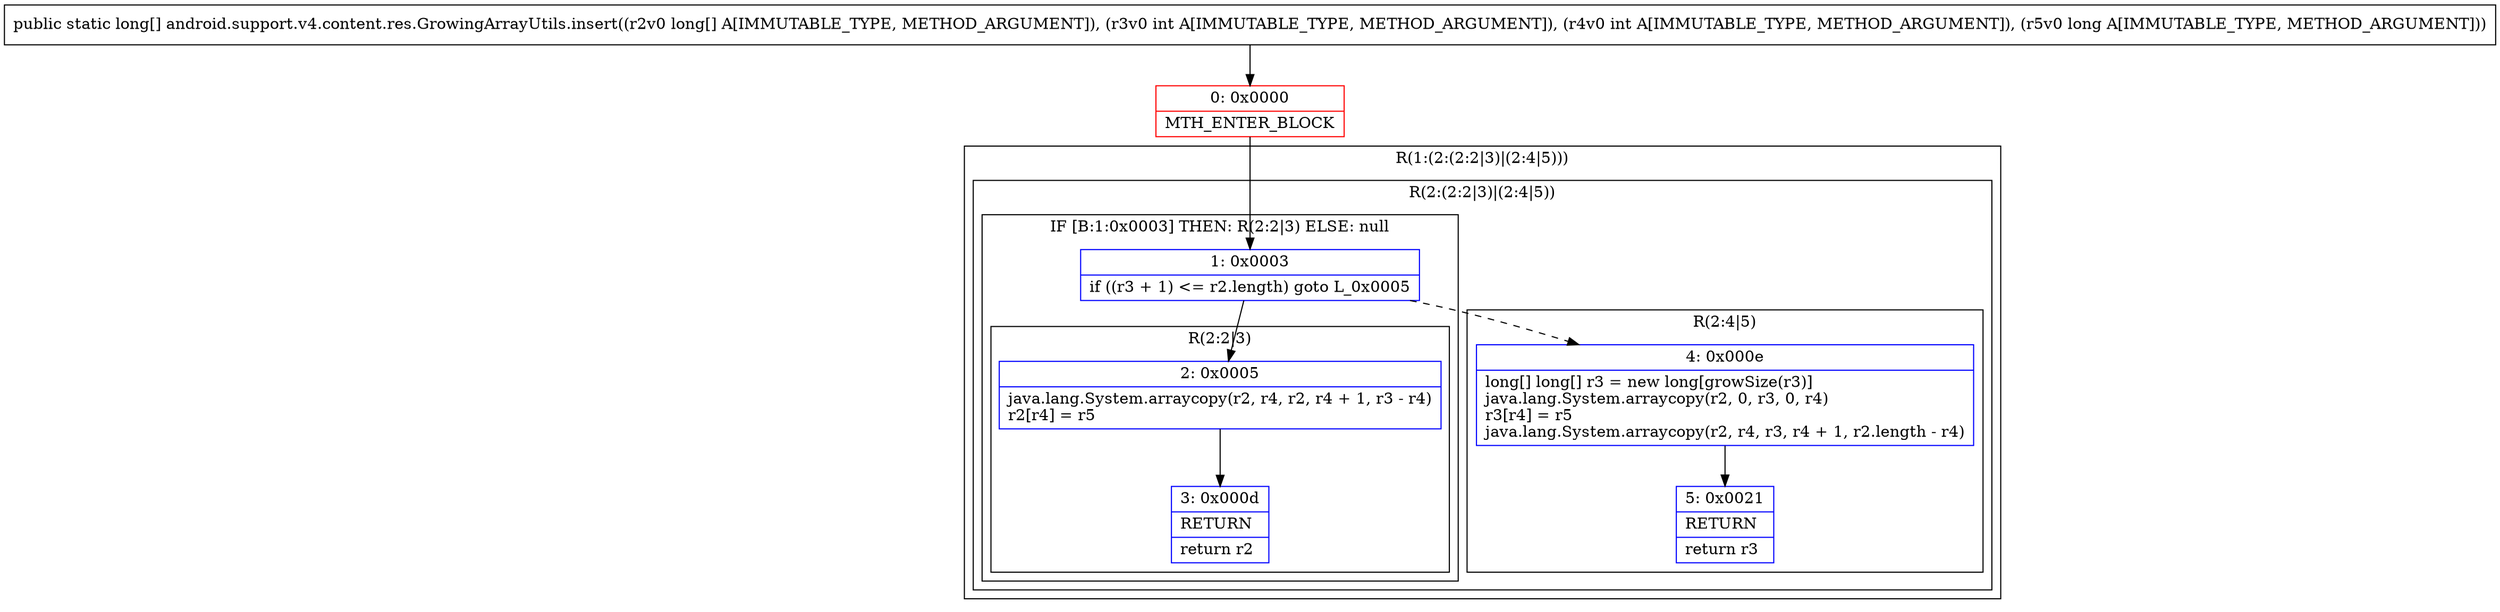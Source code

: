 digraph "CFG forandroid.support.v4.content.res.GrowingArrayUtils.insert([JIIJ)[J" {
subgraph cluster_Region_1609810674 {
label = "R(1:(2:(2:2|3)|(2:4|5)))";
node [shape=record,color=blue];
subgraph cluster_Region_1544402249 {
label = "R(2:(2:2|3)|(2:4|5))";
node [shape=record,color=blue];
subgraph cluster_IfRegion_1502399483 {
label = "IF [B:1:0x0003] THEN: R(2:2|3) ELSE: null";
node [shape=record,color=blue];
Node_1 [shape=record,label="{1\:\ 0x0003|if ((r3 + 1) \<= r2.length) goto L_0x0005\l}"];
subgraph cluster_Region_1865966268 {
label = "R(2:2|3)";
node [shape=record,color=blue];
Node_2 [shape=record,label="{2\:\ 0x0005|java.lang.System.arraycopy(r2, r4, r2, r4 + 1, r3 \- r4)\lr2[r4] = r5\l}"];
Node_3 [shape=record,label="{3\:\ 0x000d|RETURN\l|return r2\l}"];
}
}
subgraph cluster_Region_1111392803 {
label = "R(2:4|5)";
node [shape=record,color=blue];
Node_4 [shape=record,label="{4\:\ 0x000e|long[] long[] r3 = new long[growSize(r3)]\ljava.lang.System.arraycopy(r2, 0, r3, 0, r4)\lr3[r4] = r5\ljava.lang.System.arraycopy(r2, r4, r3, r4 + 1, r2.length \- r4)\l}"];
Node_5 [shape=record,label="{5\:\ 0x0021|RETURN\l|return r3\l}"];
}
}
}
Node_0 [shape=record,color=red,label="{0\:\ 0x0000|MTH_ENTER_BLOCK\l}"];
MethodNode[shape=record,label="{public static long[] android.support.v4.content.res.GrowingArrayUtils.insert((r2v0 long[] A[IMMUTABLE_TYPE, METHOD_ARGUMENT]), (r3v0 int A[IMMUTABLE_TYPE, METHOD_ARGUMENT]), (r4v0 int A[IMMUTABLE_TYPE, METHOD_ARGUMENT]), (r5v0 long A[IMMUTABLE_TYPE, METHOD_ARGUMENT])) }"];
MethodNode -> Node_0;
Node_1 -> Node_2;
Node_1 -> Node_4[style=dashed];
Node_2 -> Node_3;
Node_4 -> Node_5;
Node_0 -> Node_1;
}

